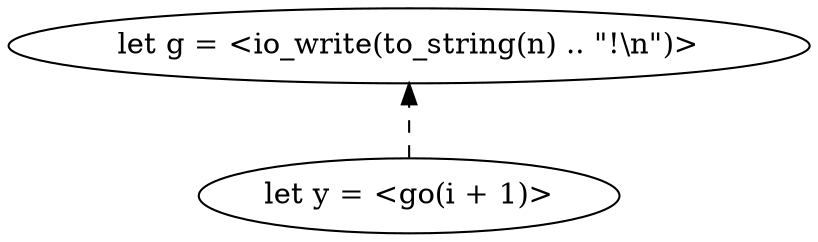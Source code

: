 digraph G {
  rankdir = "BT";
  clusterrank = "local";
  ordering = "in";

  g[label="let g = <io_write(to_string(n) .. \"!\\n\")>"];

  y[label="let y = <go(i + 1)>"];
  y -> g[style=dashed];
}
